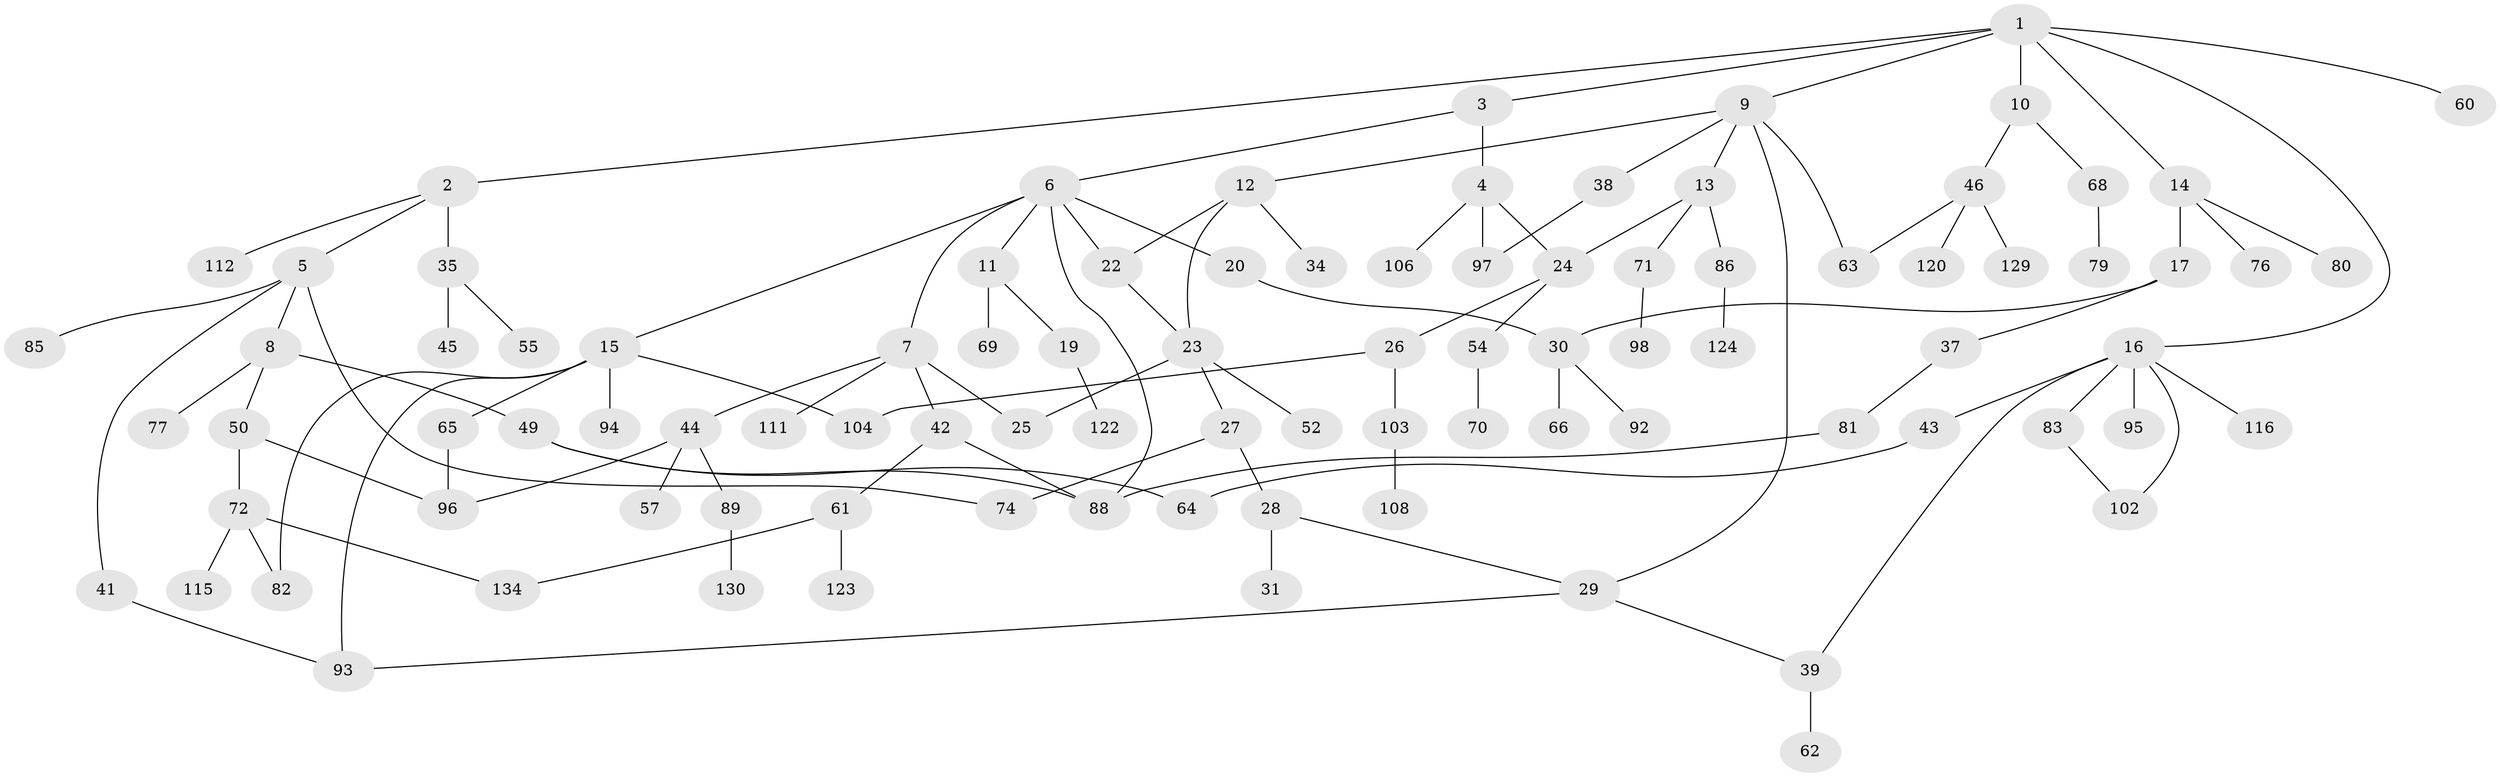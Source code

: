 // original degree distribution, {7: 0.014925373134328358, 5: 0.05223880597014925, 3: 0.19402985074626866, 4: 0.08208955223880597, 6: 0.022388059701492536, 2: 0.2835820895522388, 1: 0.35074626865671643}
// Generated by graph-tools (version 1.1) at 2025/17/03/04/25 18:17:08]
// undirected, 93 vertices, 114 edges
graph export_dot {
graph [start="1"]
  node [color=gray90,style=filled];
  1;
  2;
  3;
  4;
  5;
  6;
  7;
  8 [super="+40"];
  9;
  10 [super="+53+114"];
  11 [super="+18"];
  12;
  13 [super="+90+48"];
  14;
  15 [super="+33+21+47"];
  16 [super="+32"];
  17 [super="+131"];
  19;
  20 [super="+59"];
  22 [super="+73"];
  23 [super="+87"];
  24;
  25;
  26;
  27;
  28 [super="+107"];
  29 [super="+58"];
  30;
  31;
  34;
  35 [super="+36"];
  37;
  38;
  39;
  41;
  42;
  43;
  44;
  45 [super="+118"];
  46 [super="+91"];
  49 [super="+56"];
  50 [super="+51"];
  52;
  54;
  55;
  57 [super="+78"];
  60;
  61;
  62;
  63 [super="+75"];
  64;
  65;
  66;
  68 [super="+128"];
  69;
  70 [super="+109"];
  71;
  72;
  74 [super="+84"];
  76;
  77;
  79;
  80;
  81 [super="+99"];
  82;
  83 [super="+101"];
  85;
  86;
  88 [super="+100+121"];
  89;
  92 [super="+119"];
  93;
  94;
  95;
  96 [super="+127"];
  97;
  98;
  102 [super="+105"];
  103;
  104 [super="+125"];
  106;
  108;
  111;
  112;
  115;
  116;
  120;
  122;
  123;
  124;
  129;
  130;
  134;
  1 -- 2;
  1 -- 3;
  1 -- 9;
  1 -- 10;
  1 -- 14;
  1 -- 16;
  1 -- 60;
  2 -- 5;
  2 -- 35 [weight=2];
  2 -- 112;
  3 -- 4;
  3 -- 6;
  4 -- 24;
  4 -- 97;
  4 -- 106;
  5 -- 8;
  5 -- 41;
  5 -- 85;
  5 -- 74;
  6 -- 7;
  6 -- 11;
  6 -- 15;
  6 -- 20;
  6 -- 22;
  6 -- 88;
  7 -- 25;
  7 -- 42;
  7 -- 44;
  7 -- 111;
  8 -- 77;
  8 -- 49;
  8 -- 50;
  9 -- 12;
  9 -- 13;
  9 -- 29;
  9 -- 38;
  9 -- 63;
  10 -- 46;
  10 -- 68;
  11 -- 69;
  11 -- 19;
  12 -- 23;
  12 -- 34;
  12 -- 22;
  13 -- 24;
  13 -- 86;
  13 -- 71;
  14 -- 17;
  14 -- 76;
  14 -- 80;
  15 -- 65;
  15 -- 82;
  15 -- 104;
  15 -- 93;
  15 -- 94;
  16 -- 95;
  16 -- 83;
  16 -- 116;
  16 -- 102;
  16 -- 39;
  16 -- 43;
  17 -- 30;
  17 -- 37;
  19 -- 122;
  20 -- 30;
  22 -- 23;
  23 -- 27;
  23 -- 52;
  23 -- 25;
  24 -- 26;
  24 -- 54;
  26 -- 103;
  26 -- 104;
  27 -- 28;
  27 -- 74;
  28 -- 31;
  28 -- 29;
  29 -- 93;
  29 -- 39;
  30 -- 66;
  30 -- 92;
  35 -- 45;
  35 -- 55;
  37 -- 81;
  38 -- 97;
  39 -- 62;
  41 -- 93;
  42 -- 61;
  42 -- 88;
  43 -- 64;
  44 -- 57;
  44 -- 89;
  44 -- 96;
  46 -- 120;
  46 -- 129;
  46 -- 63;
  49 -- 88;
  49 -- 64;
  50 -- 72;
  50 -- 96;
  54 -- 70;
  61 -- 123;
  61 -- 134;
  65 -- 96;
  68 -- 79;
  71 -- 98;
  72 -- 115;
  72 -- 134;
  72 -- 82;
  81 -- 88;
  83 -- 102;
  86 -- 124;
  89 -- 130;
  103 -- 108;
}
